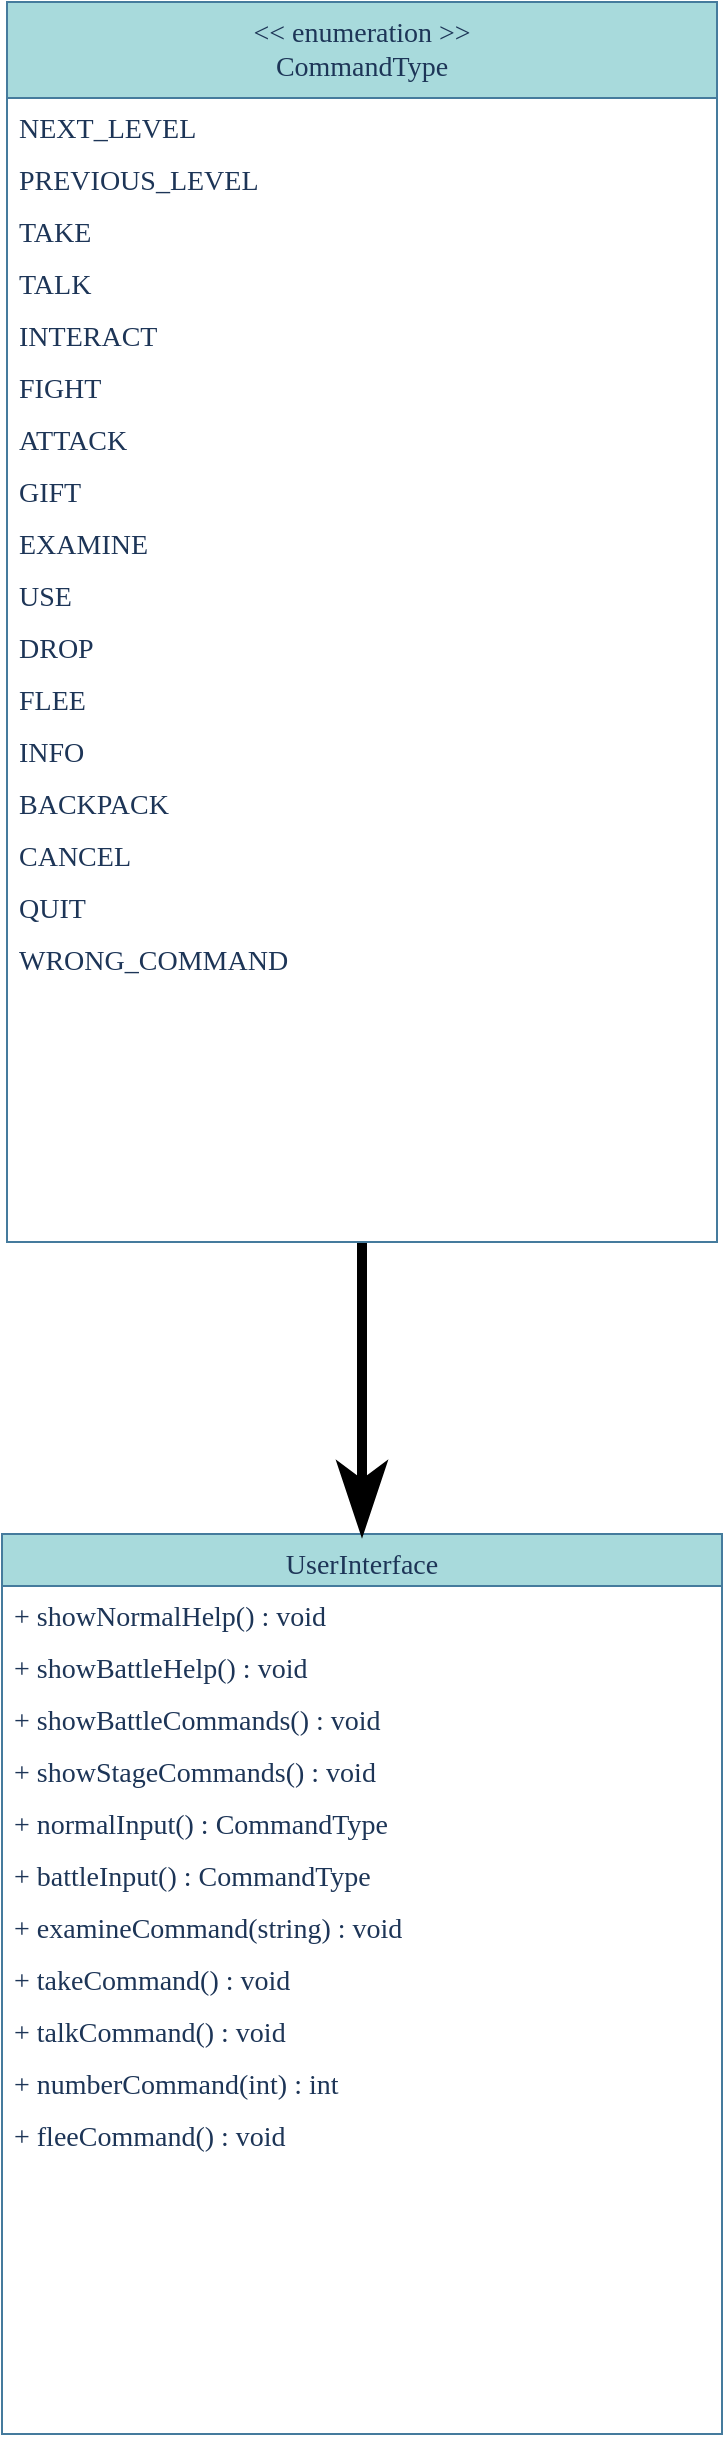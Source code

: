 <mxfile version="15.8.7" type="device"><diagram id="C5RBs43oDa-KdzZeNtuy" name="Page-1"><mxGraphModel dx="1502" dy="1265" grid="0" gridSize="10" guides="1" tooltips="1" connect="1" arrows="1" fold="1" page="0" pageScale="1" pageWidth="827" pageHeight="1169" background="none" math="0" shadow="0"><root><mxCell id="WIyWlLk6GJQsqaUBKTNV-0"/><mxCell id="WIyWlLk6GJQsqaUBKTNV-1" parent="WIyWlLk6GJQsqaUBKTNV-0"/><mxCell id="Q8VDvjPvM8gU6RpcKxUR-0" value="UserInterface" style="swimlane;fontStyle=0;align=center;verticalAlign=top;childLayout=stackLayout;horizontal=1;startSize=26;horizontalStack=0;resizeParent=1;resizeLast=0;collapsible=1;marginBottom=0;rounded=0;shadow=0;strokeWidth=1;fontSize=14;fontFamily=Fira Code;fillColor=#A8DADC;strokeColor=#457B9D;fontColor=#1D3557;" parent="WIyWlLk6GJQsqaUBKTNV-1" vertex="1"><mxGeometry x="-333" y="472" width="360" height="450" as="geometry"><mxRectangle x="230" y="140" width="160" height="26" as="alternateBounds"/></mxGeometry></mxCell><mxCell id="Q8VDvjPvM8gU6RpcKxUR-1" value="+ showNormalHelp() : void" style="text;align=left;verticalAlign=top;spacingLeft=4;spacingRight=4;overflow=hidden;rotatable=0;points=[[0,0.5],[1,0.5]];portConstraint=eastwest;fontSize=14;fontFamily=Fira Code;fontColor=#1D3557;" parent="Q8VDvjPvM8gU6RpcKxUR-0" vertex="1"><mxGeometry y="26" width="360" height="26" as="geometry"/></mxCell><mxCell id="asnuoG3YG4vlpOR6zsEE-91" value="+ showBattleHelp() : void" style="text;align=left;verticalAlign=top;spacingLeft=4;spacingRight=4;overflow=hidden;rotatable=0;points=[[0,0.5],[1,0.5]];portConstraint=eastwest;fontSize=14;fontFamily=Fira Code;fontColor=#1D3557;" parent="Q8VDvjPvM8gU6RpcKxUR-0" vertex="1"><mxGeometry y="52" width="360" height="26" as="geometry"/></mxCell><mxCell id="asnuoG3YG4vlpOR6zsEE-92" value="+ showBattleCommands() : void" style="text;align=left;verticalAlign=top;spacingLeft=4;spacingRight=4;overflow=hidden;rotatable=0;points=[[0,0.5],[1,0.5]];portConstraint=eastwest;fontSize=14;fontFamily=Fira Code;fontColor=#1D3557;" parent="Q8VDvjPvM8gU6RpcKxUR-0" vertex="1"><mxGeometry y="78" width="360" height="26" as="geometry"/></mxCell><mxCell id="wYhnjGIutR-sJieqULPF-0" value="+ showStageCommands() : void" style="text;align=left;verticalAlign=top;spacingLeft=4;spacingRight=4;overflow=hidden;rotatable=0;points=[[0,0.5],[1,0.5]];portConstraint=eastwest;fontSize=14;fontFamily=Fira Code;fontColor=#1D3557;" vertex="1" parent="Q8VDvjPvM8gU6RpcKxUR-0"><mxGeometry y="104" width="360" height="26" as="geometry"/></mxCell><mxCell id="asnuoG3YG4vlpOR6zsEE-94" value="+ normalInput() : CommandType" style="text;align=left;verticalAlign=top;spacingLeft=4;spacingRight=4;overflow=hidden;rotatable=0;points=[[0,0.5],[1,0.5]];portConstraint=eastwest;fontSize=14;fontFamily=Fira Code;fontColor=#1D3557;" parent="Q8VDvjPvM8gU6RpcKxUR-0" vertex="1"><mxGeometry y="130" width="360" height="26" as="geometry"/></mxCell><mxCell id="asnuoG3YG4vlpOR6zsEE-95" value="+ battleInput() : CommandType" style="text;align=left;verticalAlign=top;spacingLeft=4;spacingRight=4;overflow=hidden;rotatable=0;points=[[0,0.5],[1,0.5]];portConstraint=eastwest;fontSize=14;fontFamily=Fira Code;fontColor=#1D3557;" parent="Q8VDvjPvM8gU6RpcKxUR-0" vertex="1"><mxGeometry y="156" width="360" height="26" as="geometry"/></mxCell><mxCell id="Q8VDvjPvM8gU6RpcKxUR-3" value="+ examineCommand(string) : void" style="text;align=left;verticalAlign=top;spacingLeft=4;spacingRight=4;overflow=hidden;rotatable=0;points=[[0,0.5],[1,0.5]];portConstraint=eastwest;fontSize=14;fontFamily=Fira Code;fontColor=#1D3557;" parent="Q8VDvjPvM8gU6RpcKxUR-0" vertex="1"><mxGeometry y="182" width="360" height="26" as="geometry"/></mxCell><mxCell id="asnuoG3YG4vlpOR6zsEE-96" value="+ takeCommand() : void" style="text;align=left;verticalAlign=top;spacingLeft=4;spacingRight=4;overflow=hidden;rotatable=0;points=[[0,0.5],[1,0.5]];portConstraint=eastwest;fontSize=14;fontFamily=Fira Code;fontColor=#1D3557;" parent="Q8VDvjPvM8gU6RpcKxUR-0" vertex="1"><mxGeometry y="208" width="360" height="26" as="geometry"/></mxCell><mxCell id="asnuoG3YG4vlpOR6zsEE-97" value="+ talkCommand() : void" style="text;align=left;verticalAlign=top;spacingLeft=4;spacingRight=4;overflow=hidden;rotatable=0;points=[[0,0.5],[1,0.5]];portConstraint=eastwest;fontSize=14;fontFamily=Fira Code;fontColor=#1D3557;" parent="Q8VDvjPvM8gU6RpcKxUR-0" vertex="1"><mxGeometry y="234" width="360" height="26" as="geometry"/></mxCell><mxCell id="asnuoG3YG4vlpOR6zsEE-99" value="+ numberCommand(int) : int" style="text;align=left;verticalAlign=top;spacingLeft=4;spacingRight=4;overflow=hidden;rotatable=0;points=[[0,0.5],[1,0.5]];portConstraint=eastwest;fontSize=14;fontFamily=Fira Code;fontColor=#1D3557;" parent="Q8VDvjPvM8gU6RpcKxUR-0" vertex="1"><mxGeometry y="260" width="360" height="26" as="geometry"/></mxCell><mxCell id="asnuoG3YG4vlpOR6zsEE-98" value="+ fleeCommand() : void" style="text;align=left;verticalAlign=top;spacingLeft=4;spacingRight=4;overflow=hidden;rotatable=0;points=[[0,0.5],[1,0.5]];portConstraint=eastwest;fontSize=14;fontFamily=Fira Code;fontColor=#1D3557;" parent="Q8VDvjPvM8gU6RpcKxUR-0" vertex="1"><mxGeometry y="286" width="360" height="26" as="geometry"/></mxCell><mxCell id="asnuoG3YG4vlpOR6zsEE-90" style="edgeStyle=orthogonalEdgeStyle;rounded=0;orthogonalLoop=1;jettySize=auto;html=1;entryX=0.5;entryY=0;entryDx=0;entryDy=0;endArrow=classicThin;endFill=1;endSize=20;strokeWidth=5;" parent="WIyWlLk6GJQsqaUBKTNV-1" source="asnuoG3YG4vlpOR6zsEE-75" target="Q8VDvjPvM8gU6RpcKxUR-0" edge="1"><mxGeometry relative="1" as="geometry"/></mxCell><mxCell id="asnuoG3YG4vlpOR6zsEE-75" value="&lt;&lt; enumeration &gt;&gt;&#10;CommandType" style="swimlane;fontStyle=0;align=center;verticalAlign=top;childLayout=stackLayout;horizontal=1;startSize=48;horizontalStack=0;resizeParent=1;resizeLast=0;collapsible=1;marginBottom=0;shadow=0;strokeWidth=1;fontSize=14;fontFamily=Fira Code;fillColor=#A8DADC;strokeColor=#457B9D;fontColor=#1D3557;" parent="WIyWlLk6GJQsqaUBKTNV-1" vertex="1"><mxGeometry x="-330.5" y="-294" width="355" height="620" as="geometry"><mxRectangle x="230" y="140" width="160" height="26" as="alternateBounds"/></mxGeometry></mxCell><mxCell id="asnuoG3YG4vlpOR6zsEE-76" value="NEXT_LEVEL" style="text;align=left;verticalAlign=top;spacingLeft=4;spacingRight=4;overflow=hidden;rotatable=0;points=[[0,0.5],[1,0.5]];portConstraint=eastwest;fontSize=14;fontFamily=Fira Code;fontColor=#1D3557;fontStyle=0;" parent="asnuoG3YG4vlpOR6zsEE-75" vertex="1"><mxGeometry y="48" width="355" height="26" as="geometry"/></mxCell><mxCell id="asnuoG3YG4vlpOR6zsEE-77" value="PREVIOUS_LEVEL" style="text;align=left;verticalAlign=top;spacingLeft=4;spacingRight=4;overflow=hidden;rotatable=0;points=[[0,0.5],[1,0.5]];portConstraint=eastwest;fontSize=14;fontFamily=Fira Code;fontColor=#1D3557;fontStyle=0;" parent="asnuoG3YG4vlpOR6zsEE-75" vertex="1"><mxGeometry y="74" width="355" height="26" as="geometry"/></mxCell><mxCell id="asnuoG3YG4vlpOR6zsEE-78" value="TAKE" style="text;align=left;verticalAlign=top;spacingLeft=4;spacingRight=4;overflow=hidden;rotatable=0;points=[[0,0.5],[1,0.5]];portConstraint=eastwest;fontSize=14;fontFamily=Fira Code;fontColor=#1D3557;fontStyle=0;" parent="asnuoG3YG4vlpOR6zsEE-75" vertex="1"><mxGeometry y="100" width="355" height="26" as="geometry"/></mxCell><mxCell id="asnuoG3YG4vlpOR6zsEE-79" value="TALK" style="text;align=left;verticalAlign=top;spacingLeft=4;spacingRight=4;overflow=hidden;rotatable=0;points=[[0,0.5],[1,0.5]];portConstraint=eastwest;fontSize=14;fontFamily=Fira Code;fontColor=#1D3557;fontStyle=0;" parent="asnuoG3YG4vlpOR6zsEE-75" vertex="1"><mxGeometry y="126" width="355" height="26" as="geometry"/></mxCell><mxCell id="eSJSgI5l9q2fcWIasaLN-0" value="INTERACT" style="text;align=left;verticalAlign=top;spacingLeft=4;spacingRight=4;overflow=hidden;rotatable=0;points=[[0,0.5],[1,0.5]];portConstraint=eastwest;fontSize=14;fontFamily=Fira Code;fontColor=#1D3557;fontStyle=0;" parent="asnuoG3YG4vlpOR6zsEE-75" vertex="1"><mxGeometry y="152" width="355" height="26" as="geometry"/></mxCell><mxCell id="asnuoG3YG4vlpOR6zsEE-80" value="FIGHT" style="text;align=left;verticalAlign=top;spacingLeft=4;spacingRight=4;overflow=hidden;rotatable=0;points=[[0,0.5],[1,0.5]];portConstraint=eastwest;fontSize=14;fontFamily=Fira Code;fontColor=#1D3557;fontStyle=0;" parent="asnuoG3YG4vlpOR6zsEE-75" vertex="1"><mxGeometry y="178" width="355" height="26" as="geometry"/></mxCell><mxCell id="asnuoG3YG4vlpOR6zsEE-81" value="ATTACK" style="text;align=left;verticalAlign=top;spacingLeft=4;spacingRight=4;overflow=hidden;rotatable=0;points=[[0,0.5],[1,0.5]];portConstraint=eastwest;fontSize=14;fontFamily=Fira Code;fontColor=#1D3557;fontStyle=0;" parent="asnuoG3YG4vlpOR6zsEE-75" vertex="1"><mxGeometry y="204" width="355" height="26" as="geometry"/></mxCell><mxCell id="asnuoG3YG4vlpOR6zsEE-82" value="GIFT" style="text;align=left;verticalAlign=top;spacingLeft=4;spacingRight=4;overflow=hidden;rotatable=0;points=[[0,0.5],[1,0.5]];portConstraint=eastwest;fontSize=14;fontFamily=Fira Code;fontColor=#1D3557;fontStyle=0;" parent="asnuoG3YG4vlpOR6zsEE-75" vertex="1"><mxGeometry y="230" width="355" height="26" as="geometry"/></mxCell><mxCell id="eSJSgI5l9q2fcWIasaLN-1" value="EXAMINE" style="text;align=left;verticalAlign=top;spacingLeft=4;spacingRight=4;overflow=hidden;rotatable=0;points=[[0,0.5],[1,0.5]];portConstraint=eastwest;fontSize=14;fontFamily=Fira Code;fontColor=#1D3557;fontStyle=0;" parent="asnuoG3YG4vlpOR6zsEE-75" vertex="1"><mxGeometry y="256" width="355" height="26" as="geometry"/></mxCell><mxCell id="eSJSgI5l9q2fcWIasaLN-2" value="USE" style="text;align=left;verticalAlign=top;spacingLeft=4;spacingRight=4;overflow=hidden;rotatable=0;points=[[0,0.5],[1,0.5]];portConstraint=eastwest;fontSize=14;fontFamily=Fira Code;fontColor=#1D3557;fontStyle=0;" parent="asnuoG3YG4vlpOR6zsEE-75" vertex="1"><mxGeometry y="282" width="355" height="26" as="geometry"/></mxCell><mxCell id="asnuoG3YG4vlpOR6zsEE-83" value="DROP" style="text;align=left;verticalAlign=top;spacingLeft=4;spacingRight=4;overflow=hidden;rotatable=0;points=[[0,0.5],[1,0.5]];portConstraint=eastwest;fontSize=14;fontFamily=Fira Code;fontColor=#1D3557;fontStyle=0;" parent="asnuoG3YG4vlpOR6zsEE-75" vertex="1"><mxGeometry y="308" width="355" height="26" as="geometry"/></mxCell><mxCell id="asnuoG3YG4vlpOR6zsEE-84" value="FLEE" style="text;align=left;verticalAlign=top;spacingLeft=4;spacingRight=4;overflow=hidden;rotatable=0;points=[[0,0.5],[1,0.5]];portConstraint=eastwest;fontSize=14;fontFamily=Fira Code;fontColor=#1D3557;fontStyle=0;" parent="asnuoG3YG4vlpOR6zsEE-75" vertex="1"><mxGeometry y="334" width="355" height="26" as="geometry"/></mxCell><mxCell id="asnuoG3YG4vlpOR6zsEE-85" value="INFO" style="text;align=left;verticalAlign=top;spacingLeft=4;spacingRight=4;overflow=hidden;rotatable=0;points=[[0,0.5],[1,0.5]];portConstraint=eastwest;fontSize=14;fontFamily=Fira Code;fontColor=#1D3557;fontStyle=0;" parent="asnuoG3YG4vlpOR6zsEE-75" vertex="1"><mxGeometry y="360" width="355" height="26" as="geometry"/></mxCell><mxCell id="asnuoG3YG4vlpOR6zsEE-86" value="BACKPACK" style="text;align=left;verticalAlign=top;spacingLeft=4;spacingRight=4;overflow=hidden;rotatable=0;points=[[0,0.5],[1,0.5]];portConstraint=eastwest;fontSize=14;fontFamily=Fira Code;fontColor=#1D3557;fontStyle=0;" parent="asnuoG3YG4vlpOR6zsEE-75" vertex="1"><mxGeometry y="386" width="355" height="26" as="geometry"/></mxCell><mxCell id="asnuoG3YG4vlpOR6zsEE-87" value="CANCEL" style="text;align=left;verticalAlign=top;spacingLeft=4;spacingRight=4;overflow=hidden;rotatable=0;points=[[0,0.5],[1,0.5]];portConstraint=eastwest;fontSize=14;fontFamily=Fira Code;fontColor=#1D3557;fontStyle=0;" parent="asnuoG3YG4vlpOR6zsEE-75" vertex="1"><mxGeometry y="412" width="355" height="26" as="geometry"/></mxCell><mxCell id="asnuoG3YG4vlpOR6zsEE-88" value="QUIT" style="text;align=left;verticalAlign=top;spacingLeft=4;spacingRight=4;overflow=hidden;rotatable=0;points=[[0,0.5],[1,0.5]];portConstraint=eastwest;fontSize=14;fontFamily=Fira Code;fontColor=#1D3557;fontStyle=0;" parent="asnuoG3YG4vlpOR6zsEE-75" vertex="1"><mxGeometry y="438" width="355" height="26" as="geometry"/></mxCell><mxCell id="asnuoG3YG4vlpOR6zsEE-89" value="WRONG_COMMAND" style="text;align=left;verticalAlign=top;spacingLeft=4;spacingRight=4;overflow=hidden;rotatable=0;points=[[0,0.5],[1,0.5]];portConstraint=eastwest;fontSize=14;fontFamily=Fira Code;fontColor=#1D3557;fontStyle=0;" parent="asnuoG3YG4vlpOR6zsEE-75" vertex="1"><mxGeometry y="464" width="355" height="26" as="geometry"/></mxCell></root></mxGraphModel></diagram></mxfile>